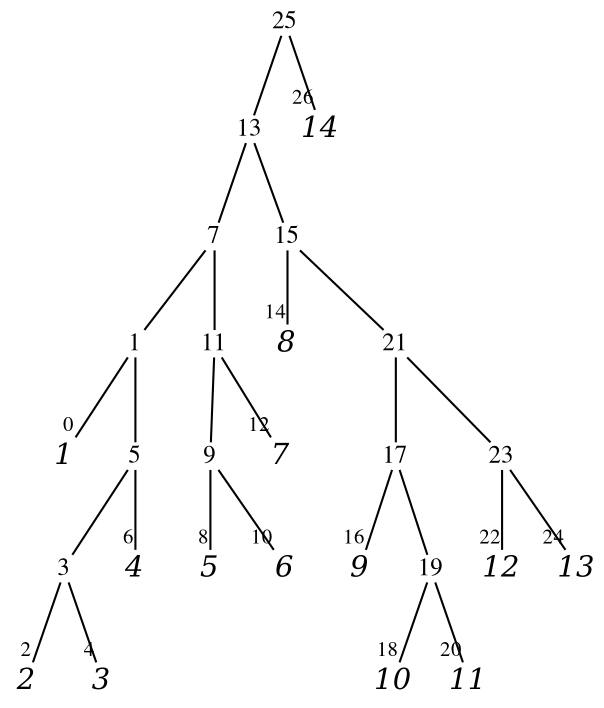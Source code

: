 digraph vtree {

overlap=false

      n25 [label="25",fontname="Times",shape="plaintext",fontsize=12,fixedsize=true,width=.2,height=.18];
n13 [label="13",fontname="Times",shape="plaintext",fontsize=12,fixedsize=true,width=.2,height=.18];
n26 [label="14",fontname="Times-Italic",fontsize=14,shape="plaintext",fixedsize=true,width=.25,height=.25];
n7 [label="7",fontname="Times",shape="plaintext",fontsize=12,fixedsize=true,width=.2,height=.18];
n15 [label="15",fontname="Times",shape="plaintext",fontsize=12,fixedsize=true,width=.2,height=.18];
n1 [label="1",fontname="Times",shape="plaintext",fontsize=12,fixedsize=true,width=.2,height=.18];
n11 [label="11",fontname="Times",shape="plaintext",fontsize=12,fixedsize=true,width=.2,height=.18];
n14 [label="8",fontname="Times-Italic",fontsize=14,shape="plaintext",fixedsize=true,width=.25,height=.25];
n21 [label="21",fontname="Times",shape="plaintext",fontsize=12,fixedsize=true,width=.2,height=.18];
n0 [label="1",fontname="Times-Italic",fontsize=14,shape="plaintext",fixedsize=true,width=.25,height=.25];
n5 [label="5",fontname="Times",shape="plaintext",fontsize=12,fixedsize=true,width=.2,height=.18];
n9 [label="9",fontname="Times",shape="plaintext",fontsize=12,fixedsize=true,width=.2,height=.18];
n12 [label="7",fontname="Times-Italic",fontsize=14,shape="plaintext",fixedsize=true,width=.25,height=.25];
n17 [label="17",fontname="Times",shape="plaintext",fontsize=12,fixedsize=true,width=.2,height=.18];
n23 [label="23",fontname="Times",shape="plaintext",fontsize=12,fixedsize=true,width=.2,height=.18];
n3 [label="3",fontname="Times",shape="plaintext",fontsize=12,fixedsize=true,width=.2,height=.18];
n6 [label="4",fontname="Times-Italic",fontsize=14,shape="plaintext",fixedsize=true,width=.25,height=.25];
n8 [label="5",fontname="Times-Italic",fontsize=14,shape="plaintext",fixedsize=true,width=.25,height=.25];
n10 [label="6",fontname="Times-Italic",fontsize=14,shape="plaintext",fixedsize=true,width=.25,height=.25];
n16 [label="9",fontname="Times-Italic",fontsize=14,shape="plaintext",fixedsize=true,width=.25,height=.25];
n19 [label="19",fontname="Times",shape="plaintext",fontsize=12,fixedsize=true,width=.2,height=.18];
n22 [label="12",fontname="Times-Italic",fontsize=14,shape="plaintext",fixedsize=true,width=.25,height=.25];
n24 [label="13",fontname="Times-Italic",fontsize=14,shape="plaintext",fixedsize=true,width=.25,height=.25];
n2 [label="2",fontname="Times-Italic",fontsize=14,shape="plaintext",fixedsize=true,width=.25,height=.25];
n4 [label="3",fontname="Times-Italic",fontsize=14,shape="plaintext",fixedsize=true,width=.25,height=.25];
n18 [label="10",fontname="Times-Italic",fontsize=14,shape="plaintext",fixedsize=true,width=.25,height=.25];
n20 [label="11",fontname="Times-Italic",fontsize=14,shape="plaintext",fixedsize=true,width=.25,height=.25];

n25->n13 [arrowhead=none];
n25->n26 [headclip=true,arrowhead=none,headlabel="26",labelfontname="Times",labelfontsize=10];
n13->n7 [arrowhead=none];
n13->n15 [arrowhead=none];
n7->n1 [arrowhead=none];
n7->n11 [arrowhead=none];
n15->n14 [headclip=true,arrowhead=none,headlabel="14",labelfontname="Times",labelfontsize=10];
n15->n21 [arrowhead=none];
n1->n0 [headclip=true,arrowhead=none,headlabel="0",labelfontname="Times",labelfontsize=10];
n1->n5 [arrowhead=none];
n11->n9 [arrowhead=none];
n11->n12 [headclip=true,arrowhead=none,headlabel="12",labelfontname="Times",labelfontsize=10];
n21->n17 [arrowhead=none];
n21->n23 [arrowhead=none];
n5->n3 [arrowhead=none];
n5->n6 [headclip=true,arrowhead=none,headlabel="6",labelfontname="Times",labelfontsize=10];
n9->n8 [headclip=true,arrowhead=none,headlabel="8",labelfontname="Times",labelfontsize=10];
n9->n10 [headclip=true,arrowhead=none,headlabel="10",labelfontname="Times",labelfontsize=10];
n17->n16 [headclip=true,arrowhead=none,headlabel="16",labelfontname="Times",labelfontsize=10];
n17->n19 [arrowhead=none];
n23->n22 [headclip=true,arrowhead=none,headlabel="22",labelfontname="Times",labelfontsize=10];
n23->n24 [headclip=true,arrowhead=none,headlabel="24",labelfontname="Times",labelfontsize=10];
n3->n2 [headclip=true,arrowhead=none,headlabel="2",labelfontname="Times",labelfontsize=10];
n3->n4 [headclip=true,arrowhead=none,headlabel="4",labelfontname="Times",labelfontsize=10];
n19->n18 [headclip=true,arrowhead=none,headlabel="18",labelfontname="Times",labelfontsize=10];
n19->n20 [headclip=true,arrowhead=none,headlabel="20",labelfontname="Times",labelfontsize=10];

}
      